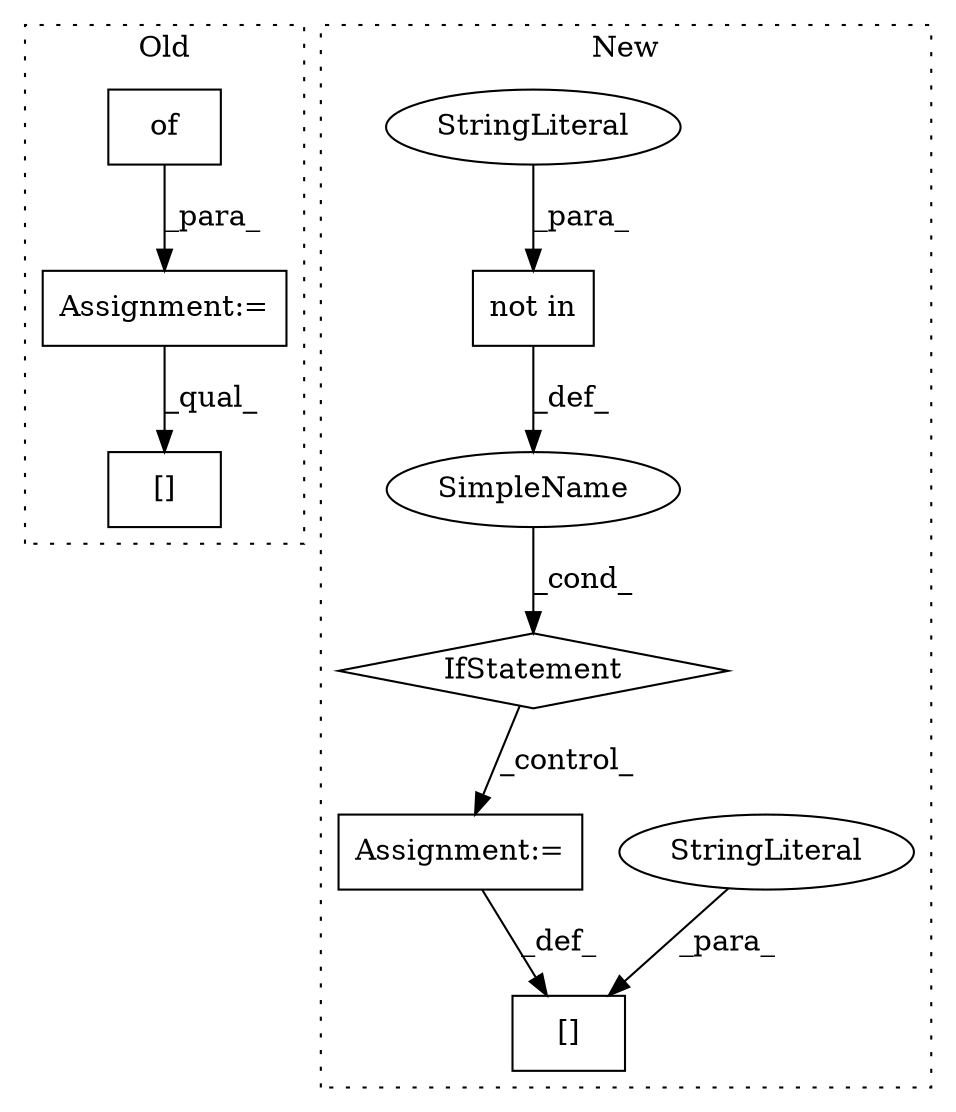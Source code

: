 digraph G {
subgraph cluster0 {
1 [label="of" a="32" s="728" l="4" shape="box"];
4 [label="Assignment:=" a="7" s="723" l="1" shape="box"];
10 [label="[]" a="2" s="839,858" l="18,1" shape="box"];
label = "Old";
style="dotted";
}
subgraph cluster1 {
2 [label="not in" a="108" s="405" l="24" shape="box"];
3 [label="IfStatement" a="25" s="397,429" l="8,2" shape="diamond"];
5 [label="Assignment:=" a="7" s="622" l="1" shape="box"];
6 [label="SimpleName" a="42" s="" l="" shape="ellipse"];
7 [label="[]" a="2" s="606,621" l="7,1" shape="box"];
8 [label="StringLiteral" a="45" s="613" l="8" shape="ellipse"];
9 [label="StringLiteral" a="45" s="405" l="10" shape="ellipse"];
label = "New";
style="dotted";
}
1 -> 4 [label="_para_"];
2 -> 6 [label="_def_"];
3 -> 5 [label="_control_"];
4 -> 10 [label="_qual_"];
5 -> 7 [label="_def_"];
6 -> 3 [label="_cond_"];
8 -> 7 [label="_para_"];
9 -> 2 [label="_para_"];
}